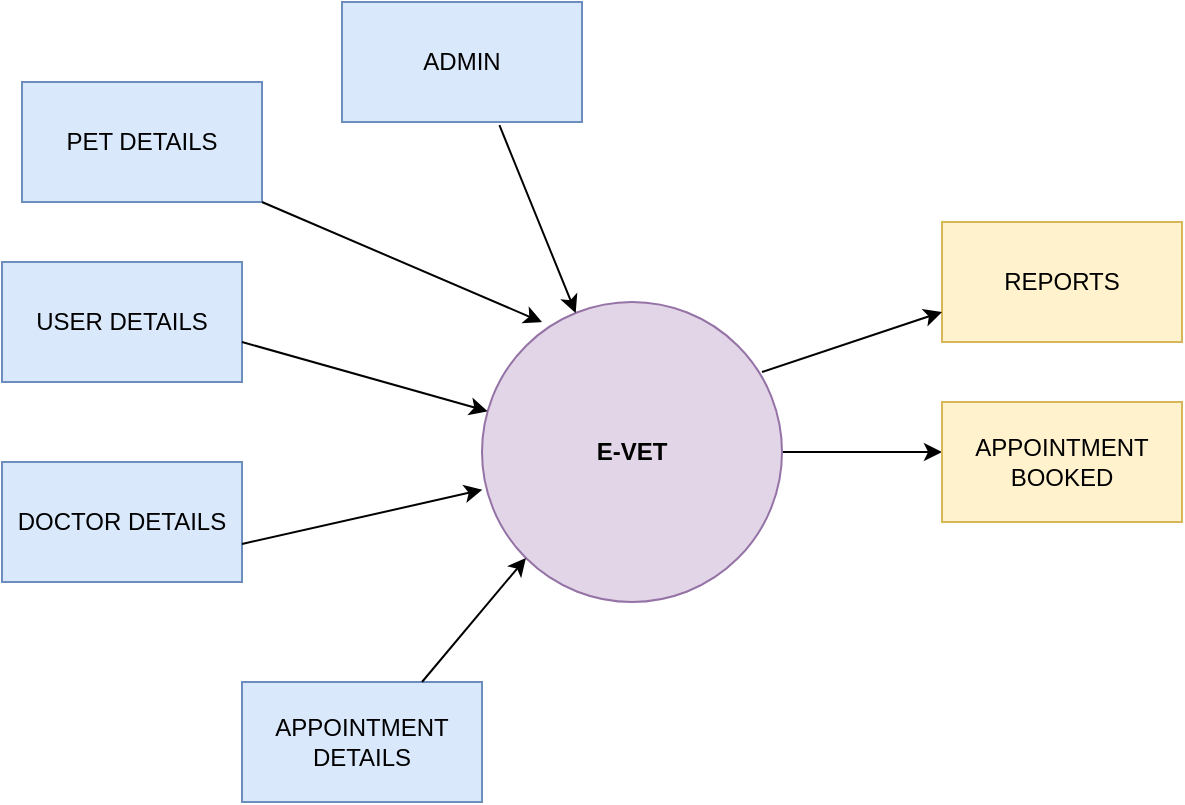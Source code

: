 <mxfile version="16.5.6" type="device"><diagram id="k9oY0Z-BiV4qyAoEdXue" name="Page-1"><mxGraphModel dx="1146" dy="633" grid="1" gridSize="10" guides="1" tooltips="1" connect="1" arrows="1" fold="1" page="1" pageScale="1" pageWidth="850" pageHeight="1100" math="0" shadow="0"><root><mxCell id="0"/><mxCell id="1" parent="0"/><mxCell id="rPy4wDgG-90Z_JXCAYHB-13" style="edgeStyle=orthogonalEdgeStyle;rounded=0;orthogonalLoop=1;jettySize=auto;html=1;exitX=1;exitY=0.5;exitDx=0;exitDy=0;" parent="1" source="1SE9J346K1ylZrEbJD7q-1" edge="1"><mxGeometry relative="1" as="geometry"><mxPoint x="560" y="295" as="targetPoint"/></mxGeometry></mxCell><mxCell id="1SE9J346K1ylZrEbJD7q-1" value="&lt;b&gt;E-VET&lt;/b&gt;" style="ellipse;whiteSpace=wrap;html=1;aspect=fixed;fillColor=#e1d5e7;strokeColor=#9673a6;" parent="1" vertex="1"><mxGeometry x="330" y="220" width="150" height="150" as="geometry"/></mxCell><mxCell id="rPy4wDgG-90Z_JXCAYHB-1" value="PET DETAILS" style="rounded=0;whiteSpace=wrap;html=1;fillColor=#dae8fc;strokeColor=#6c8ebf;" parent="1" vertex="1"><mxGeometry x="100" y="110" width="120" height="60" as="geometry"/></mxCell><mxCell id="rPy4wDgG-90Z_JXCAYHB-2" value="USER DETAILS" style="rounded=0;whiteSpace=wrap;html=1;fillColor=#dae8fc;strokeColor=#6c8ebf;" parent="1" vertex="1"><mxGeometry x="90" y="200" width="120" height="60" as="geometry"/></mxCell><mxCell id="rPy4wDgG-90Z_JXCAYHB-3" value="APPOINTMENT DETAILS" style="rounded=0;whiteSpace=wrap;html=1;fillColor=#dae8fc;strokeColor=#6c8ebf;" parent="1" vertex="1"><mxGeometry x="210" y="410" width="120" height="60" as="geometry"/></mxCell><mxCell id="rPy4wDgG-90Z_JXCAYHB-4" value="APPOINTMENT BOOKED" style="rounded=0;whiteSpace=wrap;html=1;fillColor=#fff2cc;strokeColor=#d6b656;" parent="1" vertex="1"><mxGeometry x="560" y="270" width="120" height="60" as="geometry"/></mxCell><mxCell id="rPy4wDgG-90Z_JXCAYHB-5" value="DOCTOR DETAILS" style="rounded=0;whiteSpace=wrap;html=1;fillColor=#dae8fc;strokeColor=#6c8ebf;" parent="1" vertex="1"><mxGeometry x="90" y="300" width="120" height="60" as="geometry"/></mxCell><mxCell id="rPy4wDgG-90Z_JXCAYHB-8" value="" style="endArrow=classic;html=1;rounded=0;exitX=1;exitY=1;exitDx=0;exitDy=0;entryX=0.2;entryY=0.067;entryDx=0;entryDy=0;entryPerimeter=0;" parent="1" source="rPy4wDgG-90Z_JXCAYHB-1" target="1SE9J346K1ylZrEbJD7q-1" edge="1"><mxGeometry width="50" height="50" relative="1" as="geometry"><mxPoint x="310" y="160" as="sourcePoint"/><mxPoint x="450" y="290" as="targetPoint"/></mxGeometry></mxCell><mxCell id="rPy4wDgG-90Z_JXCAYHB-10" value="" style="endArrow=classic;html=1;rounded=0;" parent="1" target="1SE9J346K1ylZrEbJD7q-1" edge="1"><mxGeometry width="50" height="50" relative="1" as="geometry"><mxPoint x="210" y="240" as="sourcePoint"/><mxPoint x="260" y="190" as="targetPoint"/><Array as="points"/></mxGeometry></mxCell><mxCell id="rPy4wDgG-90Z_JXCAYHB-11" value="" style="endArrow=classic;html=1;rounded=0;entryX=0.001;entryY=0.626;entryDx=0;entryDy=0;entryPerimeter=0;" parent="1" target="1SE9J346K1ylZrEbJD7q-1" edge="1"><mxGeometry width="50" height="50" relative="1" as="geometry"><mxPoint x="210" y="341" as="sourcePoint"/><mxPoint x="264" y="291" as="targetPoint"/></mxGeometry></mxCell><mxCell id="rPy4wDgG-90Z_JXCAYHB-12" value="" style="endArrow=classic;html=1;rounded=0;entryX=0;entryY=1;entryDx=0;entryDy=0;" parent="1" target="1SE9J346K1ylZrEbJD7q-1" edge="1"><mxGeometry width="50" height="50" relative="1" as="geometry"><mxPoint x="300" y="410" as="sourcePoint"/><mxPoint x="350" y="360" as="targetPoint"/></mxGeometry></mxCell><mxCell id="MvfZo4sEwyUxwBEWz35C-1" value="ADMIN" style="rounded=0;whiteSpace=wrap;html=1;fillColor=#dae8fc;strokeColor=#6c8ebf;" vertex="1" parent="1"><mxGeometry x="260" y="70" width="120" height="60" as="geometry"/></mxCell><mxCell id="MvfZo4sEwyUxwBEWz35C-2" value="" style="endArrow=classic;html=1;rounded=0;exitX=0.656;exitY=1.027;exitDx=0;exitDy=0;exitPerimeter=0;" edge="1" parent="1" source="MvfZo4sEwyUxwBEWz35C-1" target="1SE9J346K1ylZrEbJD7q-1"><mxGeometry width="50" height="50" relative="1" as="geometry"><mxPoint x="360" y="170" as="sourcePoint"/><mxPoint x="410" y="120" as="targetPoint"/></mxGeometry></mxCell><mxCell id="MvfZo4sEwyUxwBEWz35C-6" value="REPORTS" style="rounded=0;whiteSpace=wrap;html=1;fillColor=#fff2cc;strokeColor=#d6b656;" vertex="1" parent="1"><mxGeometry x="560" y="180" width="120" height="60" as="geometry"/></mxCell><mxCell id="MvfZo4sEwyUxwBEWz35C-7" value="" style="endArrow=classic;html=1;rounded=0;entryX=0;entryY=0.75;entryDx=0;entryDy=0;" edge="1" parent="1" target="MvfZo4sEwyUxwBEWz35C-6"><mxGeometry width="50" height="50" relative="1" as="geometry"><mxPoint x="470" y="255" as="sourcePoint"/><mxPoint x="520" y="205" as="targetPoint"/></mxGeometry></mxCell></root></mxGraphModel></diagram></mxfile>